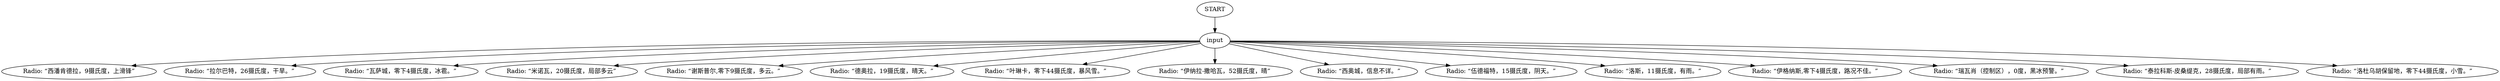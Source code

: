 # WHIRLING F2 / RADIO barks
# A radio tuned to an interisolar weather-station.
# ==================================================
digraph G {
	  0 [label="START"];
	  1 [label="input"];
	  2 [label="Radio: “西潘肯德拉，9摄氏度，上滑锋”"];
	  3 [label="Radio: “拉尔巴特，26摄氏度，干旱。”"];
	  4 [label="Radio: “瓦萨城，零下4摄氏度，冰雹。”"];
	  5 [label="Radio: “米诺瓦，20摄氏度，局部多云”"];
	  6 [label="Radio: “谢斯普尔,零下9摄氏度，多云。”"];
	  7 [label="Radio: “德奥拉，19摄氏度，晴天。”"];
	  8 [label="Radio: “叶琳卡，零下44摄氏度，暴风雪。”"];
	  9 [label="Radio: “伊纳拉-撒哈瓦，52摄氏度，晴”"];
	  10 [label="Radio: “西奥城，信息不详。”"];
	  12 [label="Radio: “伍德福特，15摄氏度，阴天。”"];
	  13 [label="Radio: “洛斯，11摄氏度，有雨。”"];
	  14 [label="Radio: “伊格纳斯,零下4摄氏度，路况不佳。”"];
	  15 [label="Radio: “瑞瓦肖（控制区），0度，黑冰预警。”"];
	  16 [label="Radio: “泰拉科斯-皮桑缇克，28摄氏度，局部有雨。”"];
	  17 [label="Radio: “洛杜乌胡保留地，零下44摄氏度，小雪。”"];
	  0 -> 1
	  1 -> 2
	  1 -> 3
	  1 -> 4
	  1 -> 5
	  1 -> 6
	  1 -> 7
	  1 -> 8
	  1 -> 9
	  1 -> 10
	  1 -> 12
	  1 -> 13
	  1 -> 14
	  1 -> 15
	  1 -> 16
	  1 -> 17
}

